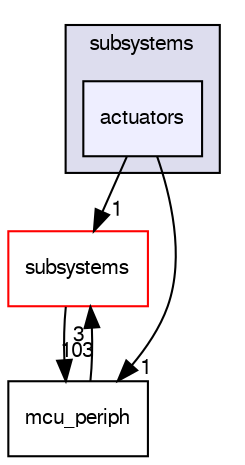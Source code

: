 digraph "sw/airborne/arch/chibios/subsystems/actuators" {
  compound=true
  node [ fontsize="10", fontname="FreeSans"];
  edge [ labelfontsize="10", labelfontname="FreeSans"];
  subgraph clusterdir_73cccedf574db0d59f5da099cf4c385e {
    graph [ bgcolor="#ddddee", pencolor="black", label="subsystems" fontname="FreeSans", fontsize="10", URL="dir_73cccedf574db0d59f5da099cf4c385e.html"]
  dir_b9b57ee2d74177716cf3abf493c506b9 [shape=box, label="actuators", style="filled", fillcolor="#eeeeff", pencolor="black", URL="dir_b9b57ee2d74177716cf3abf493c506b9.html"];
  }
  dir_12d6ec7aac5a4a9b8cee17e35022d7c7 [shape=box label="subsystems" fillcolor="white" style="filled" color="red" URL="dir_12d6ec7aac5a4a9b8cee17e35022d7c7.html"];
  dir_1ca43f6a116d741d80fb1d0555a2b198 [shape=box label="mcu_periph" URL="dir_1ca43f6a116d741d80fb1d0555a2b198.html"];
  dir_12d6ec7aac5a4a9b8cee17e35022d7c7->dir_1ca43f6a116d741d80fb1d0555a2b198 [headlabel="103", labeldistance=1.5 headhref="dir_000051_000120.html"];
  dir_b9b57ee2d74177716cf3abf493c506b9->dir_12d6ec7aac5a4a9b8cee17e35022d7c7 [headlabel="1", labeldistance=1.5 headhref="dir_000023_000051.html"];
  dir_b9b57ee2d74177716cf3abf493c506b9->dir_1ca43f6a116d741d80fb1d0555a2b198 [headlabel="1", labeldistance=1.5 headhref="dir_000023_000120.html"];
  dir_1ca43f6a116d741d80fb1d0555a2b198->dir_12d6ec7aac5a4a9b8cee17e35022d7c7 [headlabel="3", labeldistance=1.5 headhref="dir_000120_000051.html"];
}
